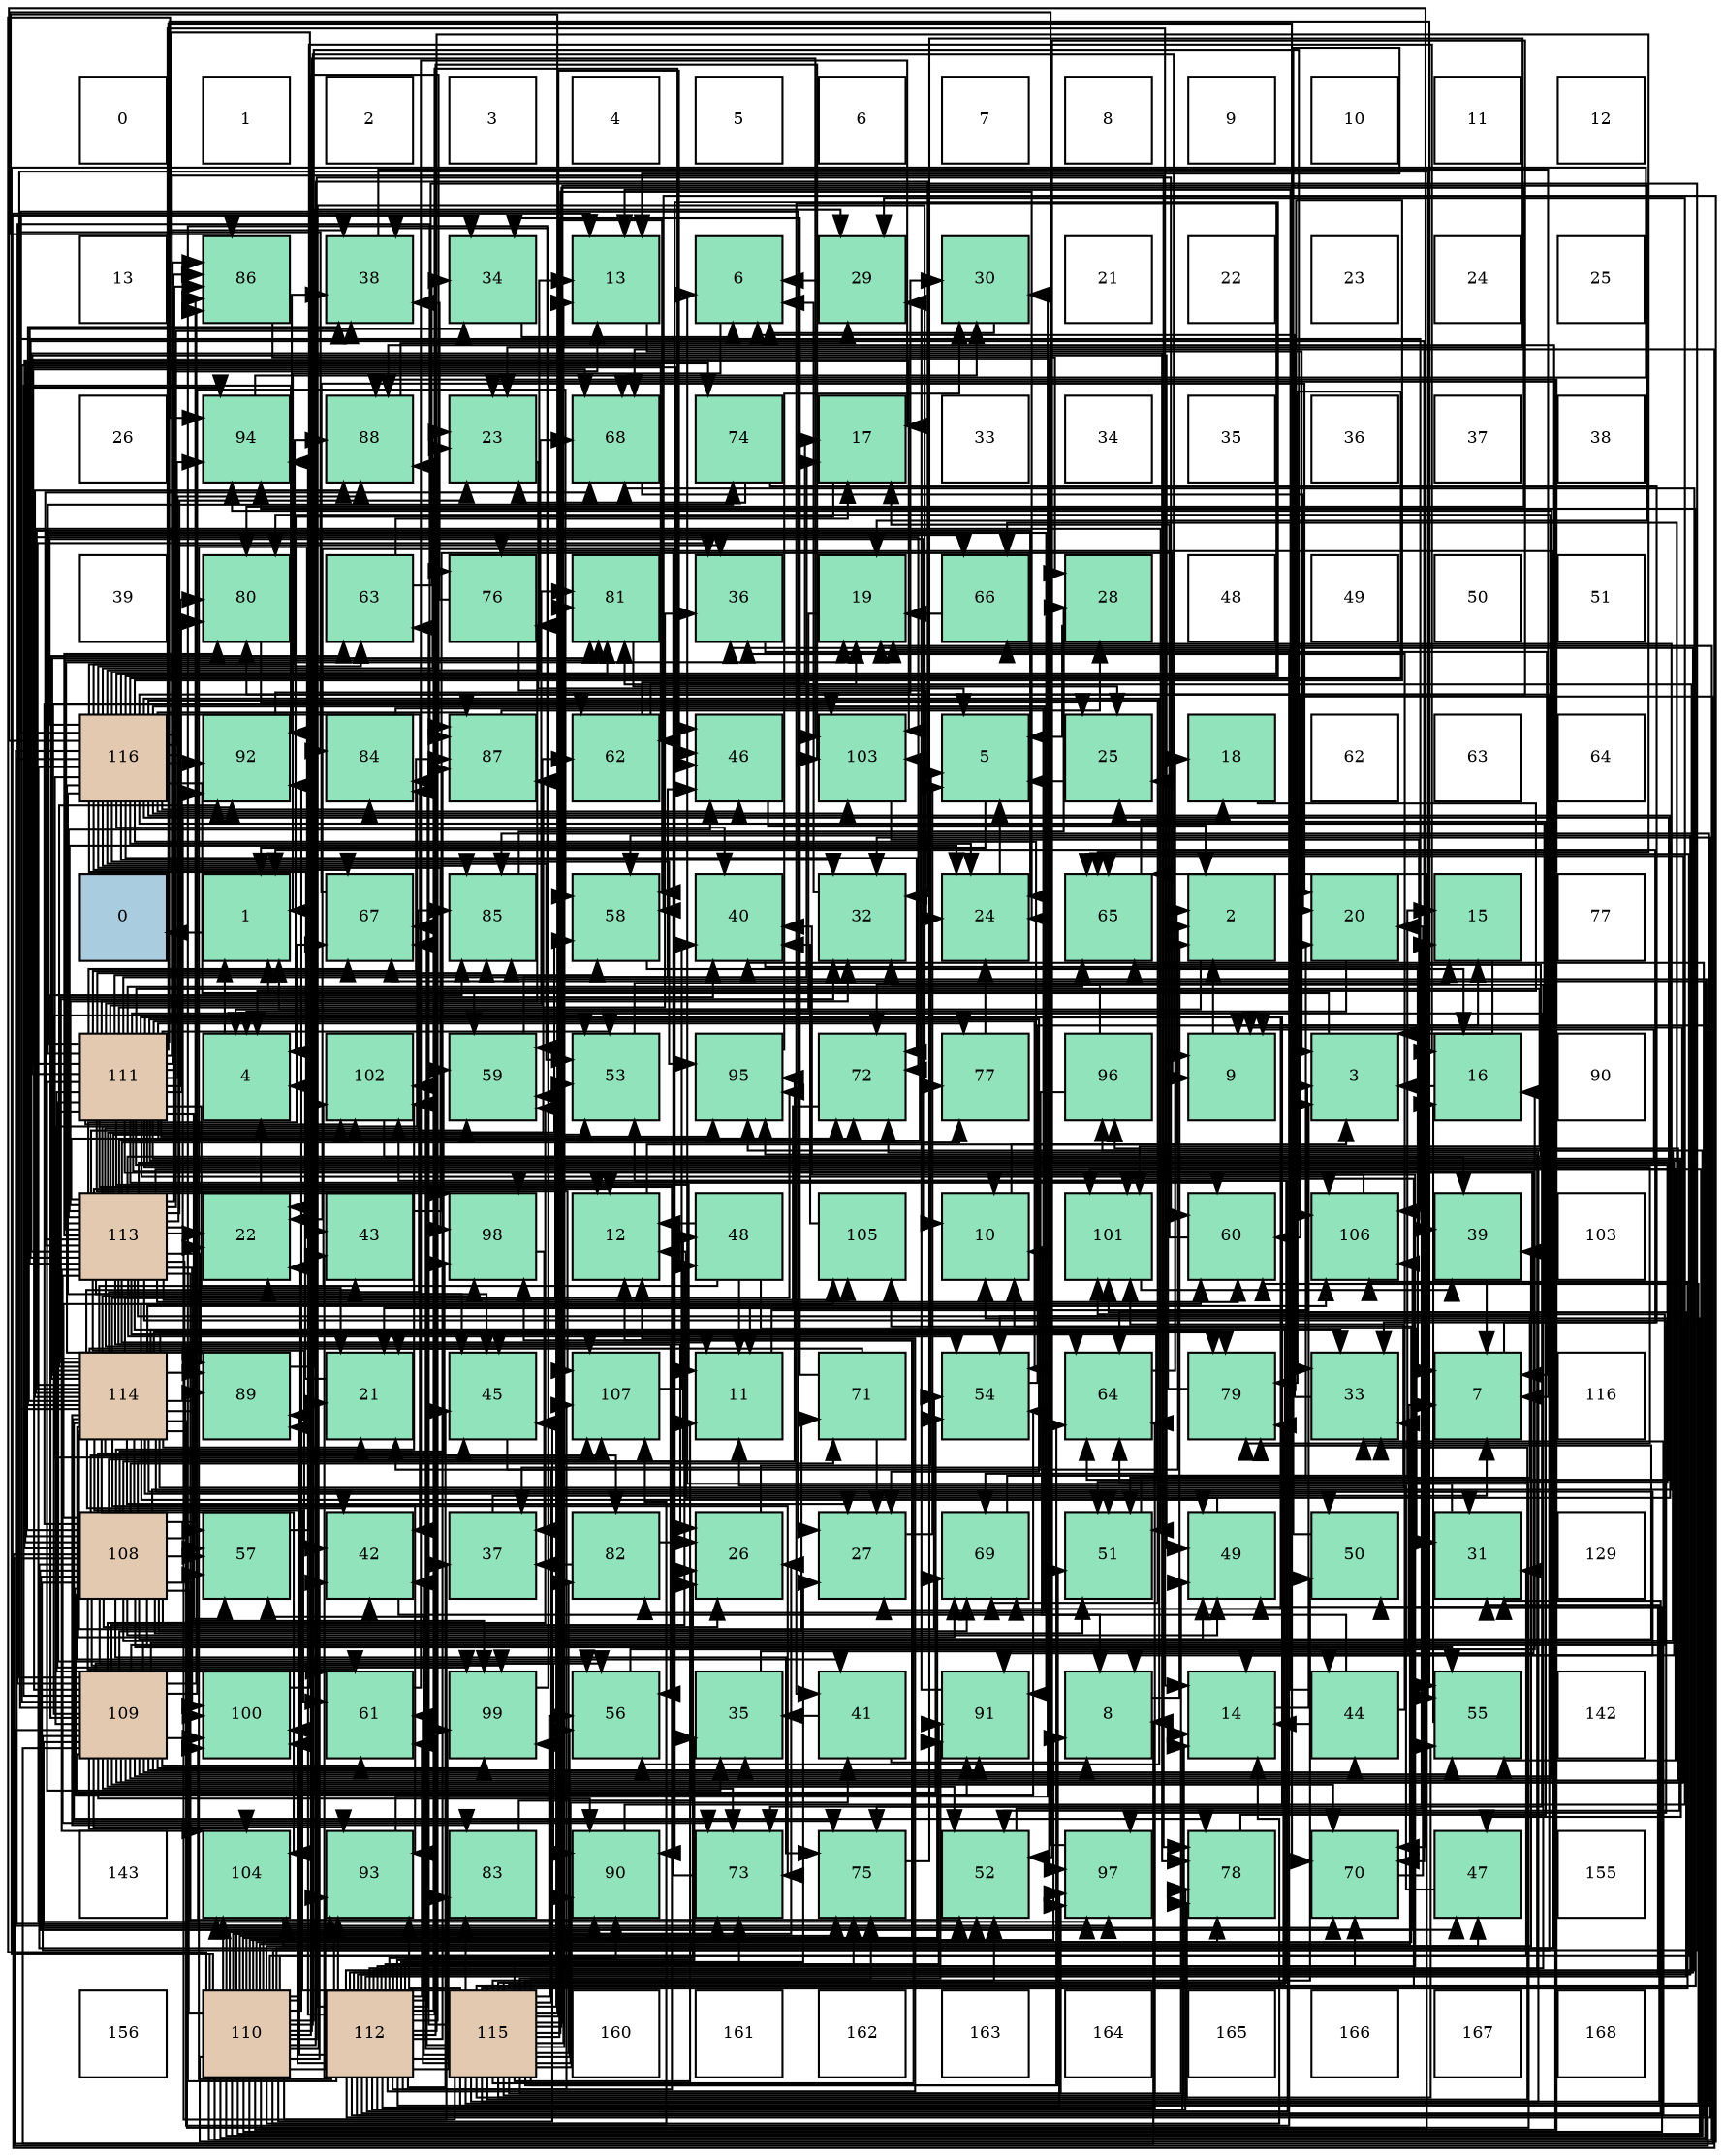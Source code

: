 digraph layout{
 rankdir=TB;
 splines=ortho;
 node [style=filled shape=square fixedsize=true width=0.6];
0[label="0", fontsize=8, fillcolor="#ffffff"];
1[label="1", fontsize=8, fillcolor="#ffffff"];
2[label="2", fontsize=8, fillcolor="#ffffff"];
3[label="3", fontsize=8, fillcolor="#ffffff"];
4[label="4", fontsize=8, fillcolor="#ffffff"];
5[label="5", fontsize=8, fillcolor="#ffffff"];
6[label="6", fontsize=8, fillcolor="#ffffff"];
7[label="7", fontsize=8, fillcolor="#ffffff"];
8[label="8", fontsize=8, fillcolor="#ffffff"];
9[label="9", fontsize=8, fillcolor="#ffffff"];
10[label="10", fontsize=8, fillcolor="#ffffff"];
11[label="11", fontsize=8, fillcolor="#ffffff"];
12[label="12", fontsize=8, fillcolor="#ffffff"];
13[label="13", fontsize=8, fillcolor="#ffffff"];
14[label="86", fontsize=8, fillcolor="#91e3bb"];
15[label="38", fontsize=8, fillcolor="#91e3bb"];
16[label="34", fontsize=8, fillcolor="#91e3bb"];
17[label="13", fontsize=8, fillcolor="#91e3bb"];
18[label="6", fontsize=8, fillcolor="#91e3bb"];
19[label="29", fontsize=8, fillcolor="#91e3bb"];
20[label="30", fontsize=8, fillcolor="#91e3bb"];
21[label="21", fontsize=8, fillcolor="#ffffff"];
22[label="22", fontsize=8, fillcolor="#ffffff"];
23[label="23", fontsize=8, fillcolor="#ffffff"];
24[label="24", fontsize=8, fillcolor="#ffffff"];
25[label="25", fontsize=8, fillcolor="#ffffff"];
26[label="26", fontsize=8, fillcolor="#ffffff"];
27[label="94", fontsize=8, fillcolor="#91e3bb"];
28[label="88", fontsize=8, fillcolor="#91e3bb"];
29[label="23", fontsize=8, fillcolor="#91e3bb"];
30[label="68", fontsize=8, fillcolor="#91e3bb"];
31[label="74", fontsize=8, fillcolor="#91e3bb"];
32[label="17", fontsize=8, fillcolor="#91e3bb"];
33[label="33", fontsize=8, fillcolor="#ffffff"];
34[label="34", fontsize=8, fillcolor="#ffffff"];
35[label="35", fontsize=8, fillcolor="#ffffff"];
36[label="36", fontsize=8, fillcolor="#ffffff"];
37[label="37", fontsize=8, fillcolor="#ffffff"];
38[label="38", fontsize=8, fillcolor="#ffffff"];
39[label="39", fontsize=8, fillcolor="#ffffff"];
40[label="80", fontsize=8, fillcolor="#91e3bb"];
41[label="63", fontsize=8, fillcolor="#91e3bb"];
42[label="76", fontsize=8, fillcolor="#91e3bb"];
43[label="81", fontsize=8, fillcolor="#91e3bb"];
44[label="36", fontsize=8, fillcolor="#91e3bb"];
45[label="19", fontsize=8, fillcolor="#91e3bb"];
46[label="66", fontsize=8, fillcolor="#91e3bb"];
47[label="28", fontsize=8, fillcolor="#91e3bb"];
48[label="48", fontsize=8, fillcolor="#ffffff"];
49[label="49", fontsize=8, fillcolor="#ffffff"];
50[label="50", fontsize=8, fillcolor="#ffffff"];
51[label="51", fontsize=8, fillcolor="#ffffff"];
52[label="116", fontsize=8, fillcolor="#e3c9af"];
53[label="92", fontsize=8, fillcolor="#91e3bb"];
54[label="84", fontsize=8, fillcolor="#91e3bb"];
55[label="87", fontsize=8, fillcolor="#91e3bb"];
56[label="62", fontsize=8, fillcolor="#91e3bb"];
57[label="46", fontsize=8, fillcolor="#91e3bb"];
58[label="103", fontsize=8, fillcolor="#91e3bb"];
59[label="5", fontsize=8, fillcolor="#91e3bb"];
60[label="25", fontsize=8, fillcolor="#91e3bb"];
61[label="18", fontsize=8, fillcolor="#91e3bb"];
62[label="62", fontsize=8, fillcolor="#ffffff"];
63[label="63", fontsize=8, fillcolor="#ffffff"];
64[label="64", fontsize=8, fillcolor="#ffffff"];
65[label="0", fontsize=8, fillcolor="#a9ccde"];
66[label="1", fontsize=8, fillcolor="#91e3bb"];
67[label="67", fontsize=8, fillcolor="#91e3bb"];
68[label="85", fontsize=8, fillcolor="#91e3bb"];
69[label="58", fontsize=8, fillcolor="#91e3bb"];
70[label="40", fontsize=8, fillcolor="#91e3bb"];
71[label="32", fontsize=8, fillcolor="#91e3bb"];
72[label="24", fontsize=8, fillcolor="#91e3bb"];
73[label="65", fontsize=8, fillcolor="#91e3bb"];
74[label="2", fontsize=8, fillcolor="#91e3bb"];
75[label="20", fontsize=8, fillcolor="#91e3bb"];
76[label="15", fontsize=8, fillcolor="#91e3bb"];
77[label="77", fontsize=8, fillcolor="#ffffff"];
78[label="111", fontsize=8, fillcolor="#e3c9af"];
79[label="4", fontsize=8, fillcolor="#91e3bb"];
80[label="102", fontsize=8, fillcolor="#91e3bb"];
81[label="59", fontsize=8, fillcolor="#91e3bb"];
82[label="53", fontsize=8, fillcolor="#91e3bb"];
83[label="95", fontsize=8, fillcolor="#91e3bb"];
84[label="72", fontsize=8, fillcolor="#91e3bb"];
85[label="77", fontsize=8, fillcolor="#91e3bb"];
86[label="96", fontsize=8, fillcolor="#91e3bb"];
87[label="9", fontsize=8, fillcolor="#91e3bb"];
88[label="3", fontsize=8, fillcolor="#91e3bb"];
89[label="16", fontsize=8, fillcolor="#91e3bb"];
90[label="90", fontsize=8, fillcolor="#ffffff"];
91[label="113", fontsize=8, fillcolor="#e3c9af"];
92[label="22", fontsize=8, fillcolor="#91e3bb"];
93[label="43", fontsize=8, fillcolor="#91e3bb"];
94[label="98", fontsize=8, fillcolor="#91e3bb"];
95[label="12", fontsize=8, fillcolor="#91e3bb"];
96[label="48", fontsize=8, fillcolor="#91e3bb"];
97[label="105", fontsize=8, fillcolor="#91e3bb"];
98[label="10", fontsize=8, fillcolor="#91e3bb"];
99[label="101", fontsize=8, fillcolor="#91e3bb"];
100[label="60", fontsize=8, fillcolor="#91e3bb"];
101[label="106", fontsize=8, fillcolor="#91e3bb"];
102[label="39", fontsize=8, fillcolor="#91e3bb"];
103[label="103", fontsize=8, fillcolor="#ffffff"];
104[label="114", fontsize=8, fillcolor="#e3c9af"];
105[label="89", fontsize=8, fillcolor="#91e3bb"];
106[label="21", fontsize=8, fillcolor="#91e3bb"];
107[label="45", fontsize=8, fillcolor="#91e3bb"];
108[label="107", fontsize=8, fillcolor="#91e3bb"];
109[label="11", fontsize=8, fillcolor="#91e3bb"];
110[label="71", fontsize=8, fillcolor="#91e3bb"];
111[label="54", fontsize=8, fillcolor="#91e3bb"];
112[label="64", fontsize=8, fillcolor="#91e3bb"];
113[label="79", fontsize=8, fillcolor="#91e3bb"];
114[label="33", fontsize=8, fillcolor="#91e3bb"];
115[label="7", fontsize=8, fillcolor="#91e3bb"];
116[label="116", fontsize=8, fillcolor="#ffffff"];
117[label="108", fontsize=8, fillcolor="#e3c9af"];
118[label="57", fontsize=8, fillcolor="#91e3bb"];
119[label="42", fontsize=8, fillcolor="#91e3bb"];
120[label="37", fontsize=8, fillcolor="#91e3bb"];
121[label="82", fontsize=8, fillcolor="#91e3bb"];
122[label="26", fontsize=8, fillcolor="#91e3bb"];
123[label="27", fontsize=8, fillcolor="#91e3bb"];
124[label="69", fontsize=8, fillcolor="#91e3bb"];
125[label="51", fontsize=8, fillcolor="#91e3bb"];
126[label="49", fontsize=8, fillcolor="#91e3bb"];
127[label="50", fontsize=8, fillcolor="#91e3bb"];
128[label="31", fontsize=8, fillcolor="#91e3bb"];
129[label="129", fontsize=8, fillcolor="#ffffff"];
130[label="109", fontsize=8, fillcolor="#e3c9af"];
131[label="100", fontsize=8, fillcolor="#91e3bb"];
132[label="61", fontsize=8, fillcolor="#91e3bb"];
133[label="99", fontsize=8, fillcolor="#91e3bb"];
134[label="56", fontsize=8, fillcolor="#91e3bb"];
135[label="35", fontsize=8, fillcolor="#91e3bb"];
136[label="41", fontsize=8, fillcolor="#91e3bb"];
137[label="91", fontsize=8, fillcolor="#91e3bb"];
138[label="8", fontsize=8, fillcolor="#91e3bb"];
139[label="14", fontsize=8, fillcolor="#91e3bb"];
140[label="44", fontsize=8, fillcolor="#91e3bb"];
141[label="55", fontsize=8, fillcolor="#91e3bb"];
142[label="142", fontsize=8, fillcolor="#ffffff"];
143[label="143", fontsize=8, fillcolor="#ffffff"];
144[label="104", fontsize=8, fillcolor="#91e3bb"];
145[label="93", fontsize=8, fillcolor="#91e3bb"];
146[label="83", fontsize=8, fillcolor="#91e3bb"];
147[label="90", fontsize=8, fillcolor="#91e3bb"];
148[label="73", fontsize=8, fillcolor="#91e3bb"];
149[label="75", fontsize=8, fillcolor="#91e3bb"];
150[label="52", fontsize=8, fillcolor="#91e3bb"];
151[label="97", fontsize=8, fillcolor="#91e3bb"];
152[label="78", fontsize=8, fillcolor="#91e3bb"];
153[label="70", fontsize=8, fillcolor="#91e3bb"];
154[label="47", fontsize=8, fillcolor="#91e3bb"];
155[label="155", fontsize=8, fillcolor="#ffffff"];
156[label="156", fontsize=8, fillcolor="#ffffff"];
157[label="110", fontsize=8, fillcolor="#e3c9af"];
158[label="112", fontsize=8, fillcolor="#e3c9af"];
159[label="115", fontsize=8, fillcolor="#e3c9af"];
160[label="160", fontsize=8, fillcolor="#ffffff"];
161[label="161", fontsize=8, fillcolor="#ffffff"];
162[label="162", fontsize=8, fillcolor="#ffffff"];
163[label="163", fontsize=8, fillcolor="#ffffff"];
164[label="164", fontsize=8, fillcolor="#ffffff"];
165[label="165", fontsize=8, fillcolor="#ffffff"];
166[label="166", fontsize=8, fillcolor="#ffffff"];
167[label="167", fontsize=8, fillcolor="#ffffff"];
168[label="168", fontsize=8, fillcolor="#ffffff"];
edge [constraint=false, style=vis];66 -> 65;
74 -> 66;
88 -> 66;
79 -> 66;
59 -> 66;
18 -> 66;
115 -> 66;
138 -> 74;
87 -> 74;
98 -> 74;
109 -> 88;
95 -> 88;
17 -> 88;
139 -> 88;
76 -> 88;
89 -> 88;
32 -> 79;
61 -> 79;
45 -> 79;
75 -> 79;
106 -> 79;
92 -> 79;
29 -> 59;
72 -> 59;
60 -> 59;
122 -> 59;
123 -> 59;
47 -> 59;
19 -> 18;
20 -> 18;
128 -> 18;
71 -> 18;
114 -> 18;
16 -> 18;
135 -> 115;
44 -> 115;
120 -> 115;
15 -> 115;
102 -> 115;
70 -> 115;
136 -> 138;
136 -> 135;
119 -> 138;
93 -> 87;
140 -> 98;
140 -> 17;
140 -> 139;
140 -> 44;
107 -> 74;
57 -> 74;
154 -> 109;
96 -> 109;
96 -> 95;
96 -> 92;
96 -> 128;
126 -> 95;
127 -> 17;
125 -> 76;
150 -> 76;
82 -> 76;
111 -> 76;
141 -> 89;
134 -> 89;
118 -> 89;
69 -> 89;
81 -> 32;
100 -> 32;
132 -> 32;
56 -> 32;
56 -> 45;
41 -> 32;
41 -> 16;
112 -> 61;
73 -> 61;
46 -> 45;
67 -> 75;
30 -> 75;
124 -> 75;
153 -> 75;
110 -> 106;
110 -> 123;
110 -> 16;
84 -> 106;
148 -> 92;
31 -> 29;
31 -> 114;
149 -> 29;
42 -> 72;
42 -> 15;
85 -> 72;
152 -> 60;
113 -> 60;
40 -> 60;
43 -> 60;
121 -> 122;
121 -> 120;
146 -> 122;
54 -> 123;
68 -> 47;
14 -> 47;
55 -> 47;
28 -> 19;
105 -> 19;
147 -> 19;
137 -> 19;
53 -> 20;
145 -> 20;
27 -> 20;
83 -> 20;
86 -> 71;
86 -> 120;
151 -> 16;
94 -> 120;
133 -> 15;
131 -> 15;
99 -> 102;
80 -> 102;
58 -> 102;
144 -> 102;
97 -> 70;
101 -> 70;
108 -> 70;
117 -> 87;
117 -> 122;
117 -> 119;
117 -> 140;
117 -> 107;
117 -> 57;
117 -> 154;
117 -> 96;
117 -> 126;
117 -> 125;
117 -> 111;
117 -> 141;
117 -> 118;
117 -> 81;
117 -> 132;
117 -> 56;
117 -> 46;
117 -> 30;
117 -> 124;
117 -> 153;
117 -> 110;
117 -> 31;
117 -> 149;
117 -> 113;
117 -> 14;
117 -> 28;
117 -> 105;
117 -> 147;
117 -> 137;
117 -> 27;
117 -> 83;
117 -> 86;
117 -> 151;
117 -> 94;
117 -> 133;
117 -> 131;
117 -> 80;
117 -> 58;
117 -> 97;
117 -> 101;
117 -> 108;
130 -> 138;
130 -> 87;
130 -> 135;
130 -> 140;
130 -> 96;
130 -> 126;
130 -> 150;
130 -> 82;
130 -> 111;
130 -> 141;
130 -> 134;
130 -> 69;
130 -> 81;
130 -> 100;
130 -> 132;
130 -> 56;
130 -> 73;
130 -> 46;
130 -> 153;
130 -> 110;
130 -> 84;
130 -> 148;
130 -> 42;
130 -> 40;
130 -> 54;
130 -> 68;
130 -> 14;
130 -> 55;
130 -> 147;
130 -> 137;
130 -> 53;
130 -> 145;
130 -> 27;
130 -> 86;
130 -> 151;
130 -> 133;
130 -> 131;
130 -> 99;
130 -> 80;
130 -> 144;
130 -> 101;
157 -> 138;
157 -> 87;
157 -> 98;
157 -> 17;
157 -> 139;
157 -> 45;
157 -> 106;
157 -> 92;
157 -> 29;
157 -> 122;
157 -> 128;
157 -> 71;
157 -> 114;
157 -> 120;
157 -> 119;
157 -> 107;
157 -> 154;
157 -> 126;
157 -> 150;
157 -> 134;
157 -> 118;
157 -> 69;
157 -> 100;
157 -> 112;
157 -> 73;
157 -> 67;
157 -> 30;
157 -> 124;
157 -> 148;
157 -> 149;
157 -> 42;
157 -> 152;
157 -> 40;
157 -> 68;
157 -> 55;
157 -> 28;
157 -> 105;
157 -> 147;
157 -> 53;
157 -> 145;
157 -> 27;
157 -> 83;
157 -> 94;
157 -> 99;
157 -> 58;
157 -> 144;
157 -> 97;
157 -> 101;
157 -> 108;
78 -> 138;
78 -> 109;
78 -> 95;
78 -> 17;
78 -> 106;
78 -> 123;
78 -> 135;
78 -> 44;
78 -> 57;
78 -> 154;
78 -> 126;
78 -> 125;
78 -> 150;
78 -> 82;
78 -> 111;
78 -> 141;
78 -> 134;
78 -> 118;
78 -> 69;
78 -> 100;
78 -> 132;
78 -> 56;
78 -> 112;
78 -> 73;
78 -> 46;
78 -> 67;
78 -> 124;
78 -> 153;
78 -> 84;
78 -> 148;
78 -> 31;
78 -> 149;
78 -> 42;
78 -> 85;
78 -> 152;
78 -> 113;
78 -> 40;
78 -> 43;
78 -> 68;
78 -> 14;
78 -> 55;
78 -> 28;
78 -> 137;
78 -> 53;
78 -> 83;
78 -> 151;
78 -> 133;
78 -> 99;
78 -> 80;
78 -> 101;
78 -> 108;
158 -> 98;
158 -> 95;
158 -> 139;
158 -> 92;
158 -> 29;
158 -> 122;
158 -> 128;
158 -> 71;
158 -> 114;
158 -> 135;
158 -> 44;
158 -> 70;
158 -> 119;
158 -> 93;
158 -> 107;
158 -> 57;
158 -> 127;
158 -> 69;
158 -> 81;
158 -> 132;
158 -> 112;
158 -> 73;
158 -> 30;
158 -> 153;
158 -> 84;
158 -> 148;
158 -> 149;
158 -> 85;
158 -> 152;
158 -> 43;
158 -> 146;
158 -> 54;
158 -> 55;
158 -> 28;
158 -> 105;
158 -> 147;
158 -> 137;
158 -> 145;
158 -> 27;
158 -> 83;
158 -> 151;
158 -> 94;
158 -> 133;
158 -> 131;
158 -> 99;
158 -> 80;
158 -> 58;
158 -> 144;
158 -> 108;
91 -> 87;
91 -> 109;
91 -> 95;
91 -> 45;
91 -> 92;
91 -> 29;
91 -> 72;
91 -> 122;
91 -> 71;
91 -> 16;
91 -> 44;
91 -> 15;
91 -> 119;
91 -> 107;
91 -> 57;
91 -> 125;
91 -> 150;
91 -> 82;
91 -> 111;
91 -> 141;
91 -> 134;
91 -> 118;
91 -> 69;
91 -> 81;
91 -> 100;
91 -> 73;
91 -> 67;
91 -> 30;
91 -> 124;
91 -> 153;
91 -> 84;
91 -> 148;
91 -> 85;
91 -> 152;
91 -> 113;
91 -> 40;
91 -> 43;
91 -> 54;
91 -> 68;
91 -> 14;
91 -> 55;
91 -> 105;
91 -> 137;
91 -> 53;
91 -> 151;
91 -> 94;
91 -> 131;
91 -> 58;
91 -> 144;
91 -> 97;
91 -> 108;
104 -> 139;
104 -> 45;
104 -> 106;
104 -> 72;
104 -> 123;
104 -> 128;
104 -> 71;
104 -> 114;
104 -> 44;
104 -> 15;
104 -> 70;
104 -> 136;
104 -> 119;
104 -> 93;
104 -> 107;
104 -> 126;
104 -> 127;
104 -> 125;
104 -> 82;
104 -> 111;
104 -> 141;
104 -> 118;
104 -> 100;
104 -> 132;
104 -> 41;
104 -> 112;
104 -> 73;
104 -> 67;
104 -> 30;
104 -> 124;
104 -> 148;
104 -> 149;
104 -> 152;
104 -> 113;
104 -> 43;
104 -> 121;
104 -> 146;
104 -> 28;
104 -> 105;
104 -> 53;
104 -> 145;
104 -> 83;
104 -> 94;
104 -> 133;
104 -> 99;
104 -> 80;
104 -> 58;
104 -> 144;
104 -> 101;
159 -> 98;
159 -> 109;
159 -> 95;
159 -> 17;
159 -> 139;
159 -> 45;
159 -> 106;
159 -> 92;
159 -> 72;
159 -> 123;
159 -> 128;
159 -> 114;
159 -> 136;
159 -> 57;
159 -> 126;
159 -> 127;
159 -> 125;
159 -> 150;
159 -> 82;
159 -> 141;
159 -> 134;
159 -> 118;
159 -> 69;
159 -> 81;
159 -> 100;
159 -> 132;
159 -> 41;
159 -> 112;
159 -> 67;
159 -> 84;
159 -> 149;
159 -> 152;
159 -> 113;
159 -> 40;
159 -> 43;
159 -> 121;
159 -> 146;
159 -> 68;
159 -> 14;
159 -> 147;
159 -> 137;
159 -> 145;
159 -> 27;
159 -> 151;
159 -> 133;
159 -> 131;
159 -> 99;
159 -> 80;
159 -> 101;
52 -> 98;
52 -> 109;
52 -> 17;
52 -> 139;
52 -> 29;
52 -> 72;
52 -> 123;
52 -> 71;
52 -> 114;
52 -> 15;
52 -> 70;
52 -> 136;
52 -> 119;
52 -> 93;
52 -> 107;
52 -> 57;
52 -> 125;
52 -> 150;
52 -> 82;
52 -> 111;
52 -> 134;
52 -> 81;
52 -> 41;
52 -> 112;
52 -> 67;
52 -> 30;
52 -> 124;
52 -> 153;
52 -> 84;
52 -> 113;
52 -> 40;
52 -> 43;
52 -> 121;
52 -> 54;
52 -> 68;
52 -> 14;
52 -> 55;
52 -> 28;
52 -> 105;
52 -> 147;
52 -> 53;
52 -> 145;
52 -> 27;
52 -> 83;
52 -> 94;
52 -> 131;
52 -> 58;
52 -> 144;
52 -> 108;
edge [constraint=true, style=invis];
0 -> 13 -> 26 -> 39 -> 52 -> 65 -> 78 -> 91 -> 104 -> 117 -> 130 -> 143 -> 156;
1 -> 14 -> 27 -> 40 -> 53 -> 66 -> 79 -> 92 -> 105 -> 118 -> 131 -> 144 -> 157;
2 -> 15 -> 28 -> 41 -> 54 -> 67 -> 80 -> 93 -> 106 -> 119 -> 132 -> 145 -> 158;
3 -> 16 -> 29 -> 42 -> 55 -> 68 -> 81 -> 94 -> 107 -> 120 -> 133 -> 146 -> 159;
4 -> 17 -> 30 -> 43 -> 56 -> 69 -> 82 -> 95 -> 108 -> 121 -> 134 -> 147 -> 160;
5 -> 18 -> 31 -> 44 -> 57 -> 70 -> 83 -> 96 -> 109 -> 122 -> 135 -> 148 -> 161;
6 -> 19 -> 32 -> 45 -> 58 -> 71 -> 84 -> 97 -> 110 -> 123 -> 136 -> 149 -> 162;
7 -> 20 -> 33 -> 46 -> 59 -> 72 -> 85 -> 98 -> 111 -> 124 -> 137 -> 150 -> 163;
8 -> 21 -> 34 -> 47 -> 60 -> 73 -> 86 -> 99 -> 112 -> 125 -> 138 -> 151 -> 164;
9 -> 22 -> 35 -> 48 -> 61 -> 74 -> 87 -> 100 -> 113 -> 126 -> 139 -> 152 -> 165;
10 -> 23 -> 36 -> 49 -> 62 -> 75 -> 88 -> 101 -> 114 -> 127 -> 140 -> 153 -> 166;
11 -> 24 -> 37 -> 50 -> 63 -> 76 -> 89 -> 102 -> 115 -> 128 -> 141 -> 154 -> 167;
12 -> 25 -> 38 -> 51 -> 64 -> 77 -> 90 -> 103 -> 116 -> 129 -> 142 -> 155 -> 168;
rank = same {0 -> 1 -> 2 -> 3 -> 4 -> 5 -> 6 -> 7 -> 8 -> 9 -> 10 -> 11 -> 12};
rank = same {13 -> 14 -> 15 -> 16 -> 17 -> 18 -> 19 -> 20 -> 21 -> 22 -> 23 -> 24 -> 25};
rank = same {26 -> 27 -> 28 -> 29 -> 30 -> 31 -> 32 -> 33 -> 34 -> 35 -> 36 -> 37 -> 38};
rank = same {39 -> 40 -> 41 -> 42 -> 43 -> 44 -> 45 -> 46 -> 47 -> 48 -> 49 -> 50 -> 51};
rank = same {52 -> 53 -> 54 -> 55 -> 56 -> 57 -> 58 -> 59 -> 60 -> 61 -> 62 -> 63 -> 64};
rank = same {65 -> 66 -> 67 -> 68 -> 69 -> 70 -> 71 -> 72 -> 73 -> 74 -> 75 -> 76 -> 77};
rank = same {78 -> 79 -> 80 -> 81 -> 82 -> 83 -> 84 -> 85 -> 86 -> 87 -> 88 -> 89 -> 90};
rank = same {91 -> 92 -> 93 -> 94 -> 95 -> 96 -> 97 -> 98 -> 99 -> 100 -> 101 -> 102 -> 103};
rank = same {104 -> 105 -> 106 -> 107 -> 108 -> 109 -> 110 -> 111 -> 112 -> 113 -> 114 -> 115 -> 116};
rank = same {117 -> 118 -> 119 -> 120 -> 121 -> 122 -> 123 -> 124 -> 125 -> 126 -> 127 -> 128 -> 129};
rank = same {130 -> 131 -> 132 -> 133 -> 134 -> 135 -> 136 -> 137 -> 138 -> 139 -> 140 -> 141 -> 142};
rank = same {143 -> 144 -> 145 -> 146 -> 147 -> 148 -> 149 -> 150 -> 151 -> 152 -> 153 -> 154 -> 155};
rank = same {156 -> 157 -> 158 -> 159 -> 160 -> 161 -> 162 -> 163 -> 164 -> 165 -> 166 -> 167 -> 168};
}